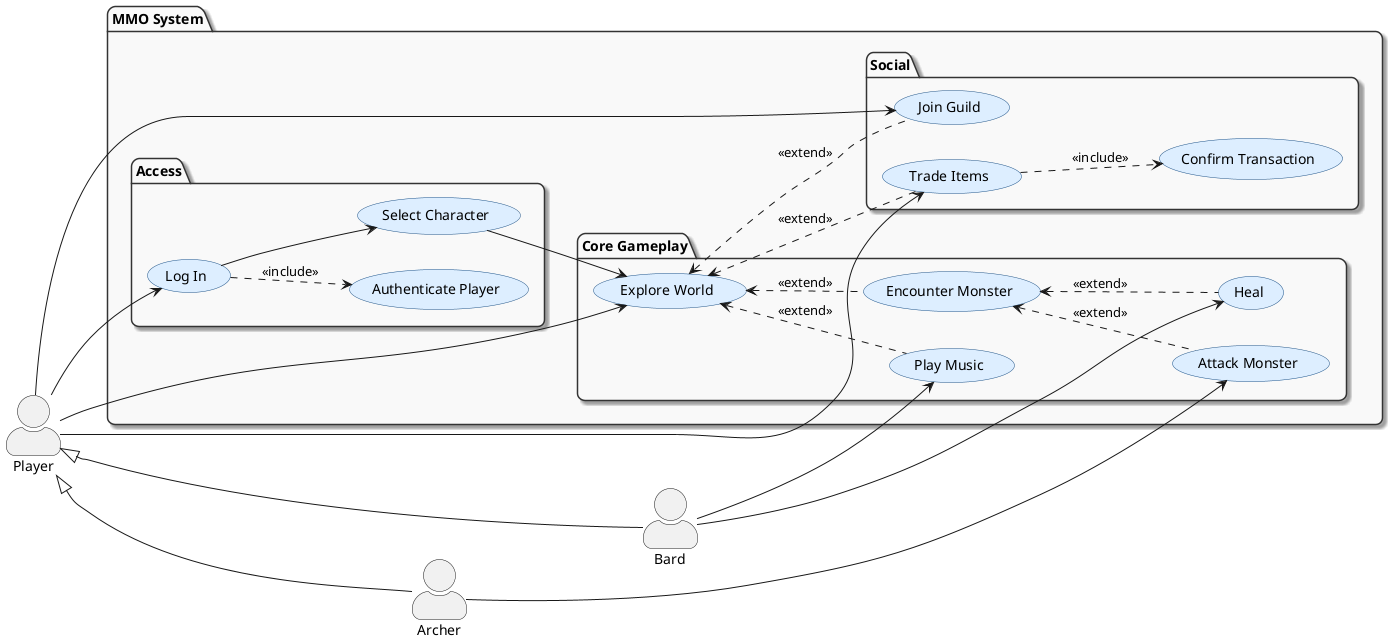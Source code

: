 @startuml MMO_UC_Diagram
left to right direction

' ===== Styling =====
skinparam package {
  RoundCorner 15
  BackgroundColor #f9f9f9
  BorderColor #333
  Shadowing true
}
skinparam usecase {
  BackgroundColor #ddeeff
  BorderColor #225588
}
skinparam actorStyle awesome

' ===== Actors =====
actor Player
actor Archer
actor Bard

' Keep actors stacked vertically
Player -[hidden]-> Archer
Archer -[hidden]-> Bard

' Inheritance
Player <|-- Archer
Player <|-- Bard

' ===== MMO System =====
package "MMO System" {
  
  package "Access" {
    usecase "Authenticate Player" as UC_Auth
    usecase "Log In" as UC_Login
    usecase "Select Character" as UC_SelectChar
  }

  package "Core Gameplay" {
    usecase "Explore World" as UC_Explore
    usecase "Encounter Monster" as UC_Encounter
    usecase "Attack Monster" as UC_Attack
    usecase "Heal" as UC_Heal
    usecase "Play Music" as UC_Music
  }

  package "Social" {
    usecase "Trade Items" as UC_Trade
    usecase "Confirm Transaction" as UC_Confirm
    usecase "Join Guild" as UC_Guild
  }

  ' ===== Relationships =====
  UC_Login ..> UC_Auth : <<include>>
  UC_Login --> UC_SelectChar
  UC_SelectChar --> UC_Explore

  UC_Explore <.. UC_Encounter : <<extend>>
  UC_Explore <.. UC_Trade : <<extend>>
  UC_Explore <.. UC_Guild : <<extend>>
  UC_Explore <.. UC_Music : <<extend>>

  UC_Trade ..> UC_Confirm : <<include>>

  UC_Encounter <.. UC_Attack : <<extend>>
  UC_Encounter <.. UC_Heal : <<extend>>
}

' ===== Actor Connections =====
Player --> UC_Login
Player --> UC_Trade
Player --> UC_Guild
Player --> UC_Explore

Archer --> UC_Attack
Bard --> UC_Heal
Bard --> UC_Music
@enduml
